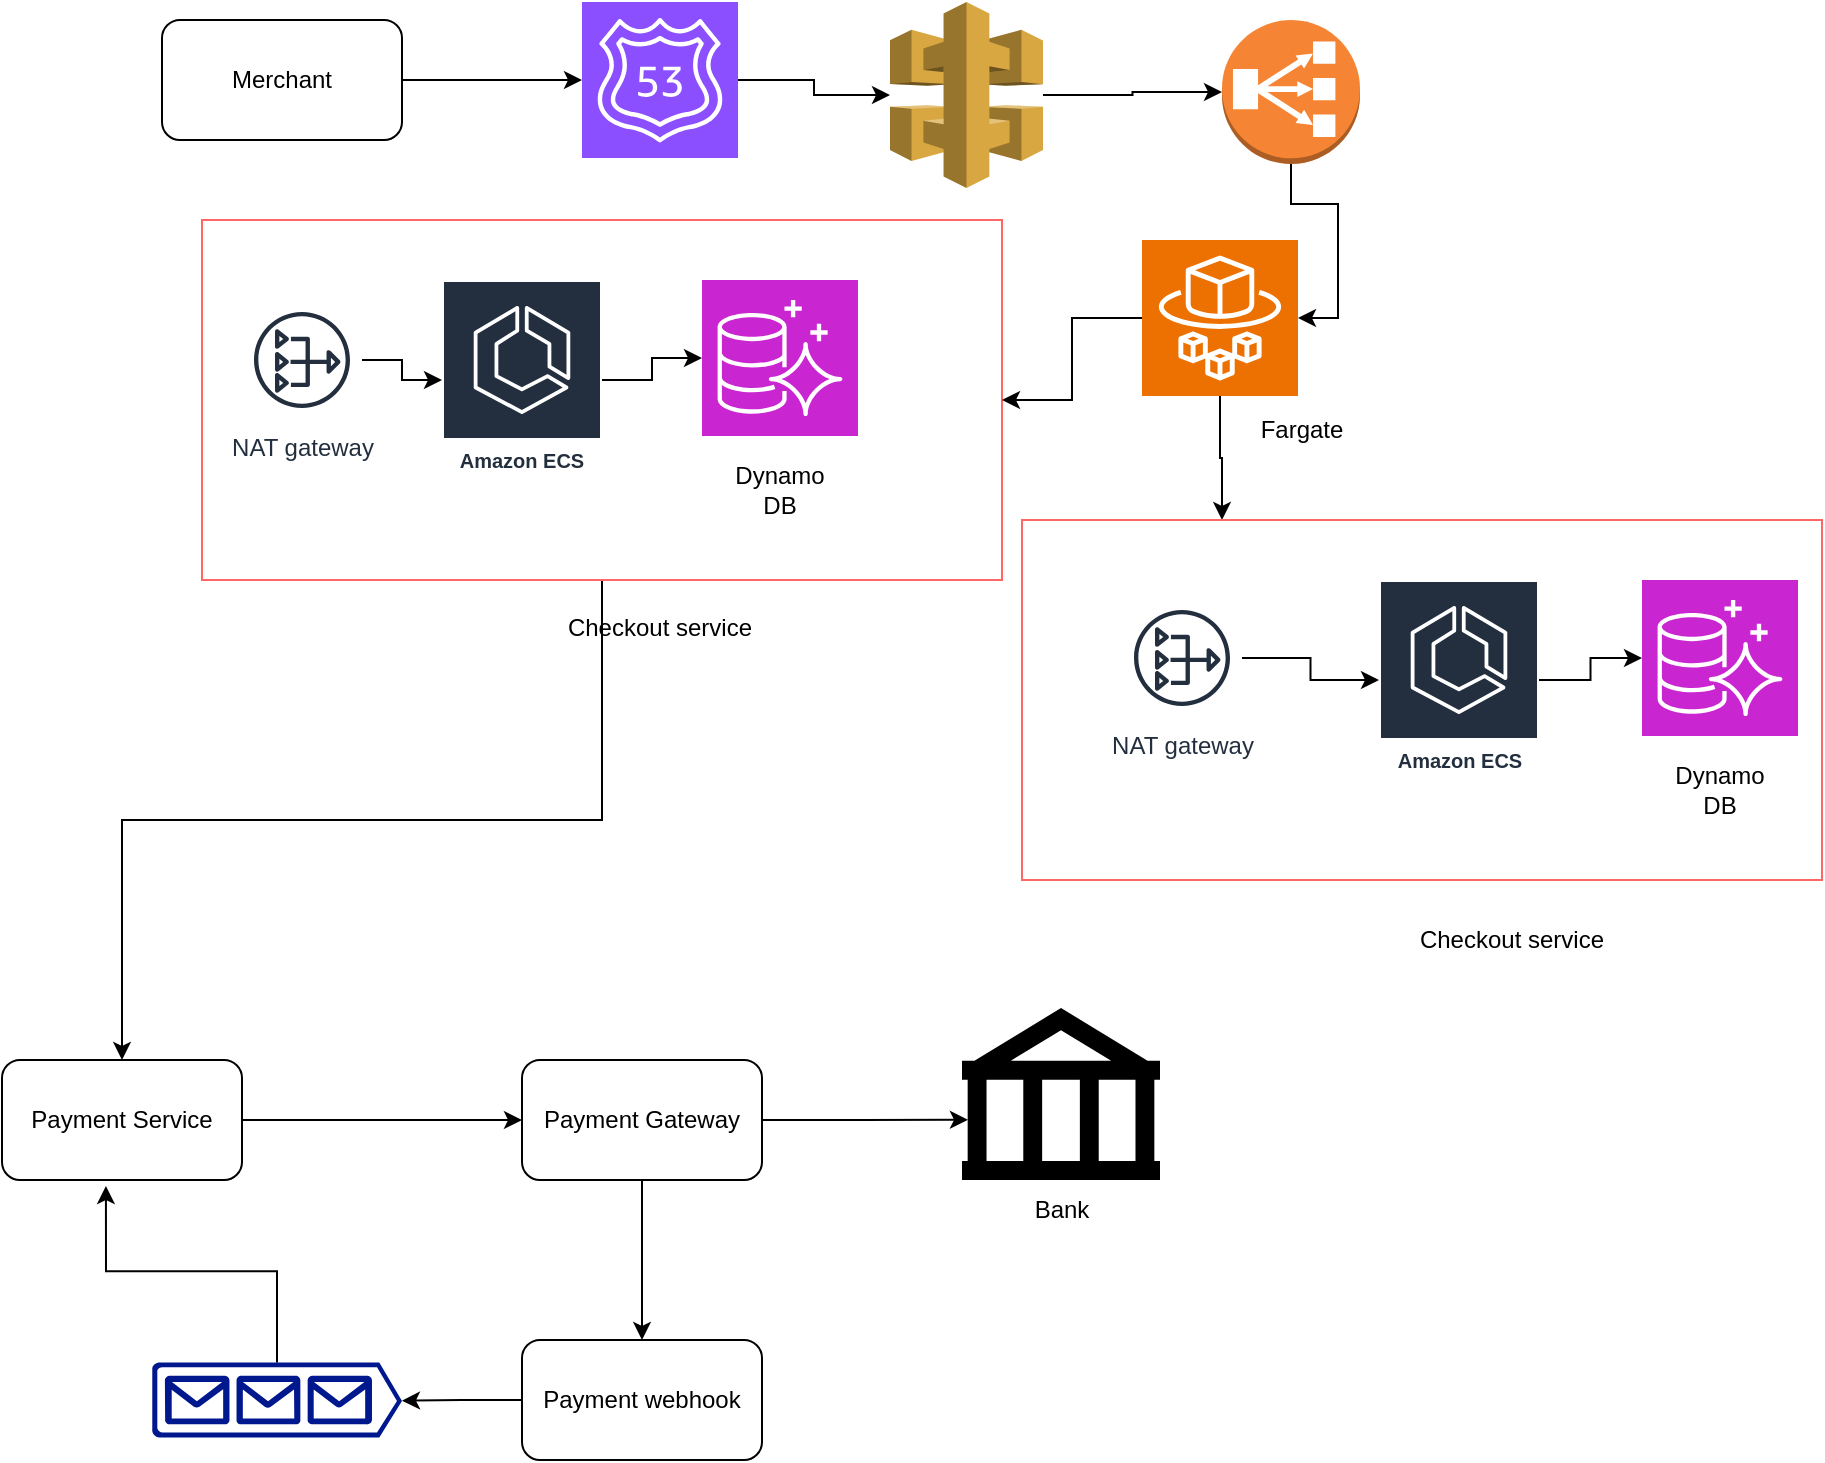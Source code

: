 <mxfile version="22.0.4" type="github">
  <diagram name="Page-1" id="Od0HrYcrxd3IYDJddU-p">
    <mxGraphModel dx="1781" dy="610" grid="1" gridSize="10" guides="1" tooltips="1" connect="1" arrows="1" fold="1" page="1" pageScale="1" pageWidth="827" pageHeight="1169" math="0" shadow="0">
      <root>
        <mxCell id="0" />
        <mxCell id="1" parent="0" />
        <mxCell id="_5tm6AC8fSd4CqpAaEgZ-37" style="edgeStyle=orthogonalEdgeStyle;rounded=0;orthogonalLoop=1;jettySize=auto;html=1;" edge="1" parent="1" source="_5tm6AC8fSd4CqpAaEgZ-19" target="_5tm6AC8fSd4CqpAaEgZ-38">
          <mxGeometry relative="1" as="geometry">
            <mxPoint x="30" y="660" as="targetPoint" />
          </mxGeometry>
        </mxCell>
        <mxCell id="_5tm6AC8fSd4CqpAaEgZ-19" value="" style="rounded=0;whiteSpace=wrap;html=1;fillColor=none;strokeColor=#FF6666;" vertex="1" parent="1">
          <mxGeometry x="70" y="210" width="400" height="180" as="geometry" />
        </mxCell>
        <mxCell id="_5tm6AC8fSd4CqpAaEgZ-7" style="edgeStyle=orthogonalEdgeStyle;rounded=0;orthogonalLoop=1;jettySize=auto;html=1;" edge="1" parent="1" source="_5tm6AC8fSd4CqpAaEgZ-1" target="_5tm6AC8fSd4CqpAaEgZ-6">
          <mxGeometry relative="1" as="geometry" />
        </mxCell>
        <mxCell id="_5tm6AC8fSd4CqpAaEgZ-1" value="Merchant" style="rounded=1;whiteSpace=wrap;html=1;" vertex="1" parent="1">
          <mxGeometry x="50" y="110" width="120" height="60" as="geometry" />
        </mxCell>
        <mxCell id="_5tm6AC8fSd4CqpAaEgZ-41" value="" style="edgeStyle=orthogonalEdgeStyle;rounded=0;orthogonalLoop=1;jettySize=auto;html=1;" edge="1" parent="1" source="_5tm6AC8fSd4CqpAaEgZ-3" target="_5tm6AC8fSd4CqpAaEgZ-40">
          <mxGeometry relative="1" as="geometry" />
        </mxCell>
        <mxCell id="_5tm6AC8fSd4CqpAaEgZ-3" value="Payment Gateway" style="rounded=1;whiteSpace=wrap;html=1;" vertex="1" parent="1">
          <mxGeometry x="230" y="630" width="120" height="60" as="geometry" />
        </mxCell>
        <mxCell id="_5tm6AC8fSd4CqpAaEgZ-4" value="" style="shape=mxgraph.signs.travel.bank;html=1;pointerEvents=1;fillColor=#000000;strokeColor=none;verticalLabelPosition=bottom;verticalAlign=top;align=center;" vertex="1" parent="1">
          <mxGeometry x="450" y="604" width="99" height="86" as="geometry" />
        </mxCell>
        <mxCell id="_5tm6AC8fSd4CqpAaEgZ-5" style="edgeStyle=orthogonalEdgeStyle;rounded=0;orthogonalLoop=1;jettySize=auto;html=1;entryX=0.03;entryY=0.65;entryDx=0;entryDy=0;entryPerimeter=0;" edge="1" parent="1" source="_5tm6AC8fSd4CqpAaEgZ-3" target="_5tm6AC8fSd4CqpAaEgZ-4">
          <mxGeometry relative="1" as="geometry" />
        </mxCell>
        <mxCell id="_5tm6AC8fSd4CqpAaEgZ-9" style="edgeStyle=orthogonalEdgeStyle;rounded=0;orthogonalLoop=1;jettySize=auto;html=1;" edge="1" parent="1" source="_5tm6AC8fSd4CqpAaEgZ-6" target="_5tm6AC8fSd4CqpAaEgZ-8">
          <mxGeometry relative="1" as="geometry" />
        </mxCell>
        <mxCell id="_5tm6AC8fSd4CqpAaEgZ-6" value="" style="sketch=0;points=[[0,0,0],[0.25,0,0],[0.5,0,0],[0.75,0,0],[1,0,0],[0,1,0],[0.25,1,0],[0.5,1,0],[0.75,1,0],[1,1,0],[0,0.25,0],[0,0.5,0],[0,0.75,0],[1,0.25,0],[1,0.5,0],[1,0.75,0]];outlineConnect=0;fontColor=#232F3E;fillColor=#8C4FFF;strokeColor=#ffffff;dashed=0;verticalLabelPosition=bottom;verticalAlign=top;align=center;html=1;fontSize=12;fontStyle=0;aspect=fixed;shape=mxgraph.aws4.resourceIcon;resIcon=mxgraph.aws4.route_53;" vertex="1" parent="1">
          <mxGeometry x="260" y="101" width="78" height="78" as="geometry" />
        </mxCell>
        <mxCell id="_5tm6AC8fSd4CqpAaEgZ-8" value="" style="outlineConnect=0;dashed=0;verticalLabelPosition=bottom;verticalAlign=top;align=center;html=1;shape=mxgraph.aws3.api_gateway;fillColor=#D9A741;gradientColor=none;" vertex="1" parent="1">
          <mxGeometry x="414" y="101" width="76.5" height="93" as="geometry" />
        </mxCell>
        <mxCell id="_5tm6AC8fSd4CqpAaEgZ-10" value="" style="outlineConnect=0;dashed=0;verticalLabelPosition=bottom;verticalAlign=top;align=center;html=1;shape=mxgraph.aws3.classic_load_balancer;fillColor=#F58534;gradientColor=none;" vertex="1" parent="1">
          <mxGeometry x="580" y="110" width="69" height="72" as="geometry" />
        </mxCell>
        <mxCell id="_5tm6AC8fSd4CqpAaEgZ-11" style="edgeStyle=orthogonalEdgeStyle;rounded=0;orthogonalLoop=1;jettySize=auto;html=1;entryX=0;entryY=0.5;entryDx=0;entryDy=0;entryPerimeter=0;" edge="1" parent="1" source="_5tm6AC8fSd4CqpAaEgZ-8" target="_5tm6AC8fSd4CqpAaEgZ-10">
          <mxGeometry relative="1" as="geometry" />
        </mxCell>
        <mxCell id="_5tm6AC8fSd4CqpAaEgZ-28" style="edgeStyle=orthogonalEdgeStyle;rounded=0;orthogonalLoop=1;jettySize=auto;html=1;" edge="1" parent="1" source="_5tm6AC8fSd4CqpAaEgZ-12" target="_5tm6AC8fSd4CqpAaEgZ-16">
          <mxGeometry relative="1" as="geometry" />
        </mxCell>
        <mxCell id="_5tm6AC8fSd4CqpAaEgZ-12" value="Amazon ECS" style="sketch=0;outlineConnect=0;fontColor=#232F3E;gradientColor=none;strokeColor=#ffffff;fillColor=#232F3E;dashed=0;verticalLabelPosition=middle;verticalAlign=bottom;align=center;html=1;whiteSpace=wrap;fontSize=10;fontStyle=1;spacing=3;shape=mxgraph.aws4.productIcon;prIcon=mxgraph.aws4.ecs;" vertex="1" parent="1">
          <mxGeometry x="190" y="240" width="80" height="100" as="geometry" />
        </mxCell>
        <mxCell id="_5tm6AC8fSd4CqpAaEgZ-15" style="edgeStyle=orthogonalEdgeStyle;rounded=0;orthogonalLoop=1;jettySize=auto;html=1;" edge="1" parent="1" source="_5tm6AC8fSd4CqpAaEgZ-13" target="_5tm6AC8fSd4CqpAaEgZ-19">
          <mxGeometry relative="1" as="geometry" />
        </mxCell>
        <mxCell id="_5tm6AC8fSd4CqpAaEgZ-27" style="edgeStyle=orthogonalEdgeStyle;rounded=0;orthogonalLoop=1;jettySize=auto;html=1;entryX=0.25;entryY=0;entryDx=0;entryDy=0;" edge="1" parent="1" source="_5tm6AC8fSd4CqpAaEgZ-13" target="_5tm6AC8fSd4CqpAaEgZ-21">
          <mxGeometry relative="1" as="geometry" />
        </mxCell>
        <mxCell id="_5tm6AC8fSd4CqpAaEgZ-13" value="" style="sketch=0;points=[[0,0,0],[0.25,0,0],[0.5,0,0],[0.75,0,0],[1,0,0],[0,1,0],[0.25,1,0],[0.5,1,0],[0.75,1,0],[1,1,0],[0,0.25,0],[0,0.5,0],[0,0.75,0],[1,0.25,0],[1,0.5,0],[1,0.75,0]];outlineConnect=0;fontColor=#232F3E;fillColor=#ED7100;strokeColor=#ffffff;dashed=0;verticalLabelPosition=bottom;verticalAlign=top;align=center;html=1;fontSize=12;fontStyle=0;aspect=fixed;shape=mxgraph.aws4.resourceIcon;resIcon=mxgraph.aws4.fargate;" vertex="1" parent="1">
          <mxGeometry x="540" y="220" width="78" height="78" as="geometry" />
        </mxCell>
        <mxCell id="_5tm6AC8fSd4CqpAaEgZ-14" style="edgeStyle=orthogonalEdgeStyle;rounded=0;orthogonalLoop=1;jettySize=auto;html=1;entryX=1;entryY=0.5;entryDx=0;entryDy=0;entryPerimeter=0;" edge="1" parent="1" source="_5tm6AC8fSd4CqpAaEgZ-10" target="_5tm6AC8fSd4CqpAaEgZ-13">
          <mxGeometry relative="1" as="geometry" />
        </mxCell>
        <mxCell id="_5tm6AC8fSd4CqpAaEgZ-16" value="" style="sketch=0;points=[[0,0,0],[0.25,0,0],[0.5,0,0],[0.75,0,0],[1,0,0],[0,1,0],[0.25,1,0],[0.5,1,0],[0.75,1,0],[1,1,0],[0,0.25,0],[0,0.5,0],[0,0.75,0],[1,0.25,0],[1,0.5,0],[1,0.75,0]];outlineConnect=0;fontColor=#232F3E;fillColor=#C925D1;strokeColor=#ffffff;dashed=0;verticalLabelPosition=bottom;verticalAlign=top;align=center;html=1;fontSize=12;fontStyle=0;aspect=fixed;shape=mxgraph.aws4.resourceIcon;resIcon=mxgraph.aws4.aurora;" vertex="1" parent="1">
          <mxGeometry x="320" y="240" width="78" height="78" as="geometry" />
        </mxCell>
        <mxCell id="_5tm6AC8fSd4CqpAaEgZ-29" style="edgeStyle=orthogonalEdgeStyle;rounded=0;orthogonalLoop=1;jettySize=auto;html=1;" edge="1" parent="1" source="_5tm6AC8fSd4CqpAaEgZ-18" target="_5tm6AC8fSd4CqpAaEgZ-12">
          <mxGeometry relative="1" as="geometry" />
        </mxCell>
        <mxCell id="_5tm6AC8fSd4CqpAaEgZ-18" value="NAT gateway" style="sketch=0;outlineConnect=0;fontColor=#232F3E;gradientColor=none;strokeColor=#232F3E;fillColor=#ffffff;dashed=0;verticalLabelPosition=bottom;verticalAlign=top;align=center;html=1;fontSize=12;fontStyle=0;aspect=fixed;shape=mxgraph.aws4.resourceIcon;resIcon=mxgraph.aws4.nat_gateway;" vertex="1" parent="1">
          <mxGeometry x="90" y="250" width="60" height="60" as="geometry" />
        </mxCell>
        <mxCell id="_5tm6AC8fSd4CqpAaEgZ-21" value="" style="rounded=0;whiteSpace=wrap;html=1;fillColor=none;strokeColor=#FF6666;" vertex="1" parent="1">
          <mxGeometry x="480" y="360" width="400" height="180" as="geometry" />
        </mxCell>
        <mxCell id="_5tm6AC8fSd4CqpAaEgZ-26" style="edgeStyle=orthogonalEdgeStyle;rounded=0;orthogonalLoop=1;jettySize=auto;html=1;" edge="1" parent="1" source="_5tm6AC8fSd4CqpAaEgZ-22" target="_5tm6AC8fSd4CqpAaEgZ-23">
          <mxGeometry relative="1" as="geometry" />
        </mxCell>
        <mxCell id="_5tm6AC8fSd4CqpAaEgZ-22" value="Amazon ECS" style="sketch=0;outlineConnect=0;fontColor=#232F3E;gradientColor=none;strokeColor=#ffffff;fillColor=#232F3E;dashed=0;verticalLabelPosition=middle;verticalAlign=bottom;align=center;html=1;whiteSpace=wrap;fontSize=10;fontStyle=1;spacing=3;shape=mxgraph.aws4.productIcon;prIcon=mxgraph.aws4.ecs;" vertex="1" parent="1">
          <mxGeometry x="658.5" y="390" width="80" height="100" as="geometry" />
        </mxCell>
        <mxCell id="_5tm6AC8fSd4CqpAaEgZ-23" value="" style="sketch=0;points=[[0,0,0],[0.25,0,0],[0.5,0,0],[0.75,0,0],[1,0,0],[0,1,0],[0.25,1,0],[0.5,1,0],[0.75,1,0],[1,1,0],[0,0.25,0],[0,0.5,0],[0,0.75,0],[1,0.25,0],[1,0.5,0],[1,0.75,0]];outlineConnect=0;fontColor=#232F3E;fillColor=#C925D1;strokeColor=#ffffff;dashed=0;verticalLabelPosition=bottom;verticalAlign=top;align=center;html=1;fontSize=12;fontStyle=0;aspect=fixed;shape=mxgraph.aws4.resourceIcon;resIcon=mxgraph.aws4.aurora;" vertex="1" parent="1">
          <mxGeometry x="790" y="390" width="78" height="78" as="geometry" />
        </mxCell>
        <mxCell id="_5tm6AC8fSd4CqpAaEgZ-25" style="edgeStyle=orthogonalEdgeStyle;rounded=0;orthogonalLoop=1;jettySize=auto;html=1;" edge="1" parent="1" source="_5tm6AC8fSd4CqpAaEgZ-24" target="_5tm6AC8fSd4CqpAaEgZ-22">
          <mxGeometry relative="1" as="geometry" />
        </mxCell>
        <mxCell id="_5tm6AC8fSd4CqpAaEgZ-24" value="NAT gateway" style="sketch=0;outlineConnect=0;fontColor=#232F3E;gradientColor=none;strokeColor=#232F3E;fillColor=#ffffff;dashed=0;verticalLabelPosition=bottom;verticalAlign=top;align=center;html=1;fontSize=12;fontStyle=0;aspect=fixed;shape=mxgraph.aws4.resourceIcon;resIcon=mxgraph.aws4.nat_gateway;" vertex="1" parent="1">
          <mxGeometry x="530" y="399" width="60" height="60" as="geometry" />
        </mxCell>
        <mxCell id="_5tm6AC8fSd4CqpAaEgZ-30" value="Dynamo DB" style="text;html=1;strokeColor=none;fillColor=none;align=center;verticalAlign=middle;whiteSpace=wrap;rounded=0;" vertex="1" parent="1">
          <mxGeometry x="329" y="330" width="60" height="30" as="geometry" />
        </mxCell>
        <mxCell id="_5tm6AC8fSd4CqpAaEgZ-31" value="Dynamo DB" style="text;html=1;strokeColor=none;fillColor=none;align=center;verticalAlign=middle;whiteSpace=wrap;rounded=0;" vertex="1" parent="1">
          <mxGeometry x="799" y="480" width="60" height="30" as="geometry" />
        </mxCell>
        <mxCell id="_5tm6AC8fSd4CqpAaEgZ-32" value="Fargate" style="text;html=1;strokeColor=none;fillColor=none;align=center;verticalAlign=middle;whiteSpace=wrap;rounded=0;" vertex="1" parent="1">
          <mxGeometry x="590" y="300" width="60" height="30" as="geometry" />
        </mxCell>
        <mxCell id="_5tm6AC8fSd4CqpAaEgZ-33" value="Checkout service" style="text;html=1;strokeColor=none;fillColor=none;align=center;verticalAlign=middle;whiteSpace=wrap;rounded=0;" vertex="1" parent="1">
          <mxGeometry x="244" y="399" width="110" height="30" as="geometry" />
        </mxCell>
        <mxCell id="_5tm6AC8fSd4CqpAaEgZ-36" value="Checkout service" style="text;html=1;strokeColor=none;fillColor=none;align=center;verticalAlign=middle;whiteSpace=wrap;rounded=0;" vertex="1" parent="1">
          <mxGeometry x="670" y="555" width="110" height="30" as="geometry" />
        </mxCell>
        <mxCell id="_5tm6AC8fSd4CqpAaEgZ-39" style="edgeStyle=orthogonalEdgeStyle;rounded=0;orthogonalLoop=1;jettySize=auto;html=1;entryX=0;entryY=0.5;entryDx=0;entryDy=0;" edge="1" parent="1" source="_5tm6AC8fSd4CqpAaEgZ-38" target="_5tm6AC8fSd4CqpAaEgZ-3">
          <mxGeometry relative="1" as="geometry" />
        </mxCell>
        <mxCell id="_5tm6AC8fSd4CqpAaEgZ-38" value="Payment Service" style="rounded=1;whiteSpace=wrap;html=1;" vertex="1" parent="1">
          <mxGeometry x="-30" y="630" width="120" height="60" as="geometry" />
        </mxCell>
        <mxCell id="_5tm6AC8fSd4CqpAaEgZ-40" value="Payment webhook" style="whiteSpace=wrap;html=1;rounded=1;" vertex="1" parent="1">
          <mxGeometry x="230" y="770" width="120" height="60" as="geometry" />
        </mxCell>
        <mxCell id="_5tm6AC8fSd4CqpAaEgZ-42" value="" style="sketch=0;aspect=fixed;pointerEvents=1;shadow=0;dashed=0;html=1;strokeColor=none;labelPosition=center;verticalLabelPosition=bottom;verticalAlign=top;align=center;fillColor=#00188D;shape=mxgraph.azure.queue_generic" vertex="1" parent="1">
          <mxGeometry x="45" y="781.25" width="125" height="37.5" as="geometry" />
        </mxCell>
        <mxCell id="_5tm6AC8fSd4CqpAaEgZ-43" style="edgeStyle=orthogonalEdgeStyle;rounded=0;orthogonalLoop=1;jettySize=auto;html=1;entryX=1;entryY=0.51;entryDx=0;entryDy=0;entryPerimeter=0;" edge="1" parent="1" source="_5tm6AC8fSd4CqpAaEgZ-40" target="_5tm6AC8fSd4CqpAaEgZ-42">
          <mxGeometry relative="1" as="geometry" />
        </mxCell>
        <mxCell id="_5tm6AC8fSd4CqpAaEgZ-44" style="edgeStyle=orthogonalEdgeStyle;rounded=0;orthogonalLoop=1;jettySize=auto;html=1;entryX=0.433;entryY=1.05;entryDx=0;entryDy=0;entryPerimeter=0;" edge="1" parent="1" source="_5tm6AC8fSd4CqpAaEgZ-42" target="_5tm6AC8fSd4CqpAaEgZ-38">
          <mxGeometry relative="1" as="geometry" />
        </mxCell>
        <mxCell id="_5tm6AC8fSd4CqpAaEgZ-45" value="Bank" style="text;html=1;strokeColor=none;fillColor=none;align=center;verticalAlign=middle;whiteSpace=wrap;rounded=0;" vertex="1" parent="1">
          <mxGeometry x="470" y="690" width="60" height="30" as="geometry" />
        </mxCell>
      </root>
    </mxGraphModel>
  </diagram>
</mxfile>
